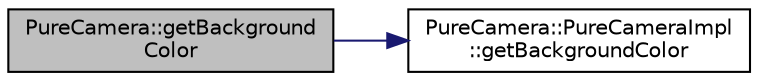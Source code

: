 digraph "PureCamera::getBackgroundColor"
{
 // LATEX_PDF_SIZE
  edge [fontname="Helvetica",fontsize="10",labelfontname="Helvetica",labelfontsize="10"];
  node [fontname="Helvetica",fontsize="10",shape=record];
  rankdir="LR";
  Node1 [label="PureCamera::getBackground\lColor",height=0.2,width=0.4,color="black", fillcolor="grey75", style="filled", fontcolor="black",tooltip="Gets camera background color."];
  Node1 -> Node2 [color="midnightblue",fontsize="10",style="solid",fontname="Helvetica"];
  Node2 [label="PureCamera::PureCameraImpl\l::getBackgroundColor",height=0.2,width=0.4,color="black", fillcolor="white", style="filled",URL="$class_pure_camera_1_1_pure_camera_impl.html#a0c98020f1d3221fa3f46e57c95db982e",tooltip=" "];
}
